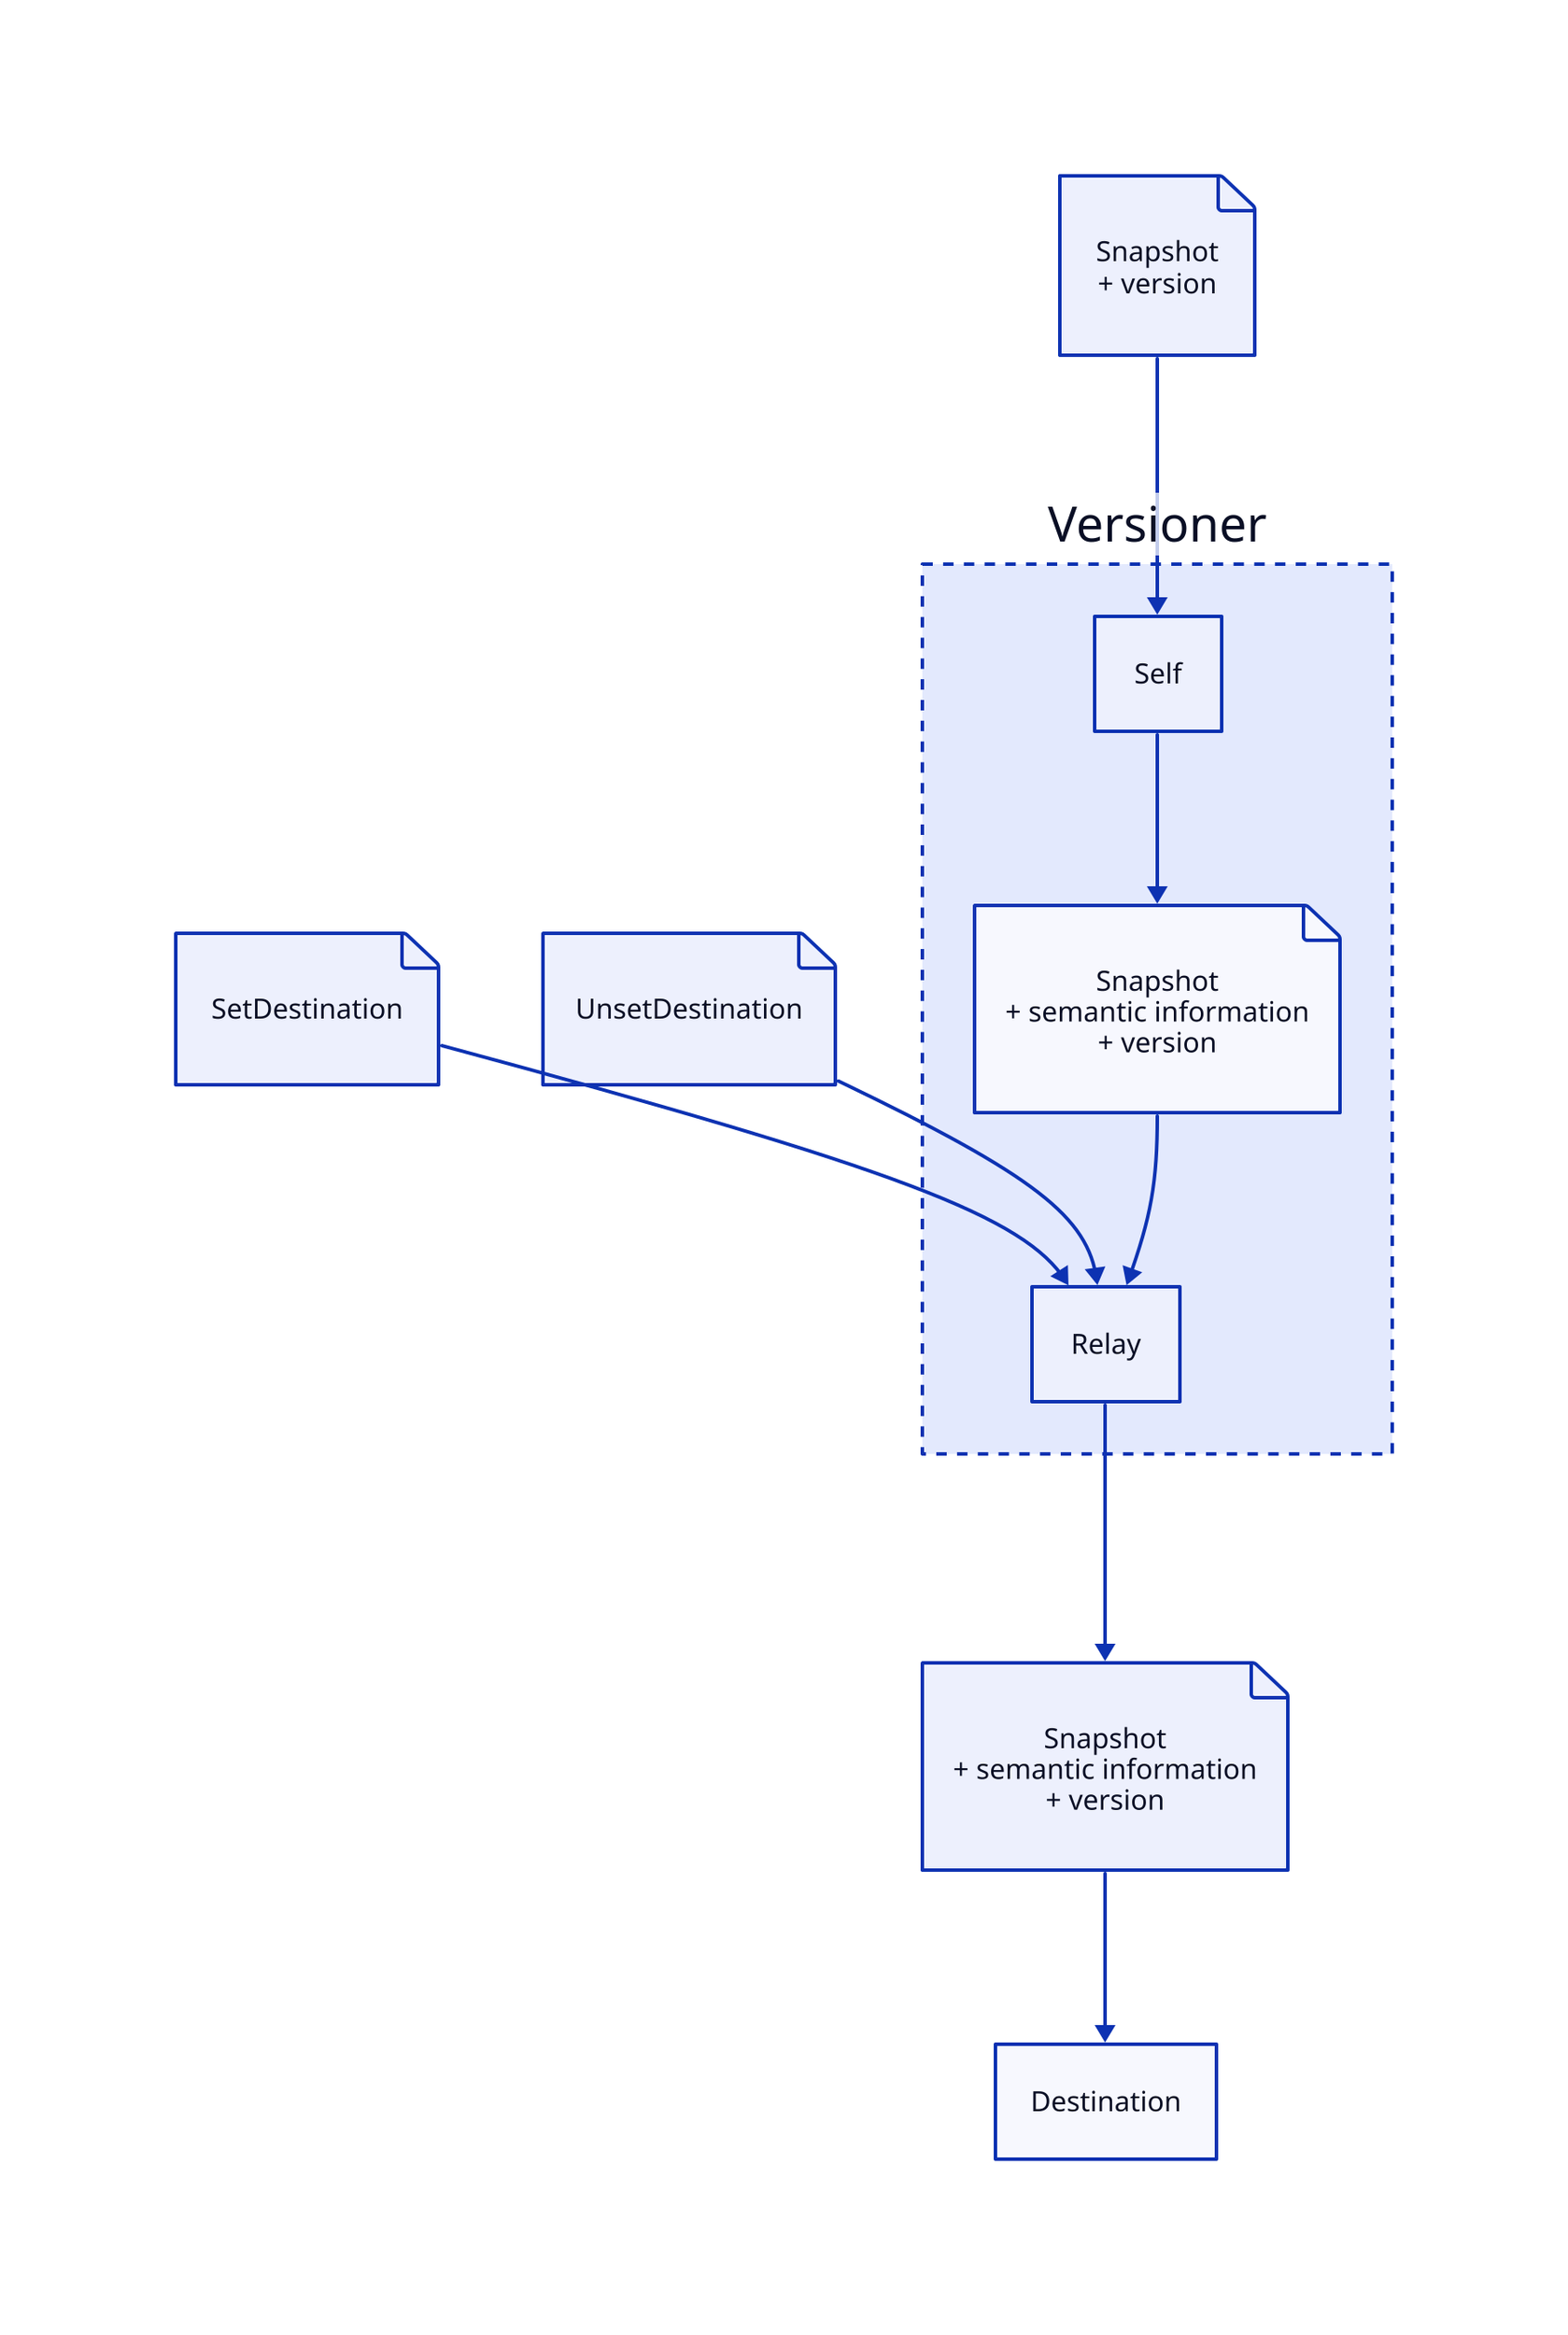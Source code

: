 classes: {
  composition: {
    style.stroke-dash: 3
  }
}

# Input messages
SetDestination: {
  shape: page
}
SetDestination -> Versioner.Relay
InputSnapshot: Snapshot\n+ version {
  shape: page
}
InputSnapshot -> Versioner.Self
UnsetDestination: {
  shape: page
}
UnsetDestination -> Versioner.Relay

# Main actor
Versioner: {
  class: composition

  # Internal actors
  Relay
  Self

  Snapshot: Snapshot\n+ semantic information\n+ version {
    shape: page
  }
  Self -> Snapshot -> Relay
}

# Output messages
OutputSnapshot: Snapshot\n+ semantic information\n+ version {
  shape: page
}
Versioner.Relay -> OutputSnapshot -> Destination

# Environment actors
Destination
